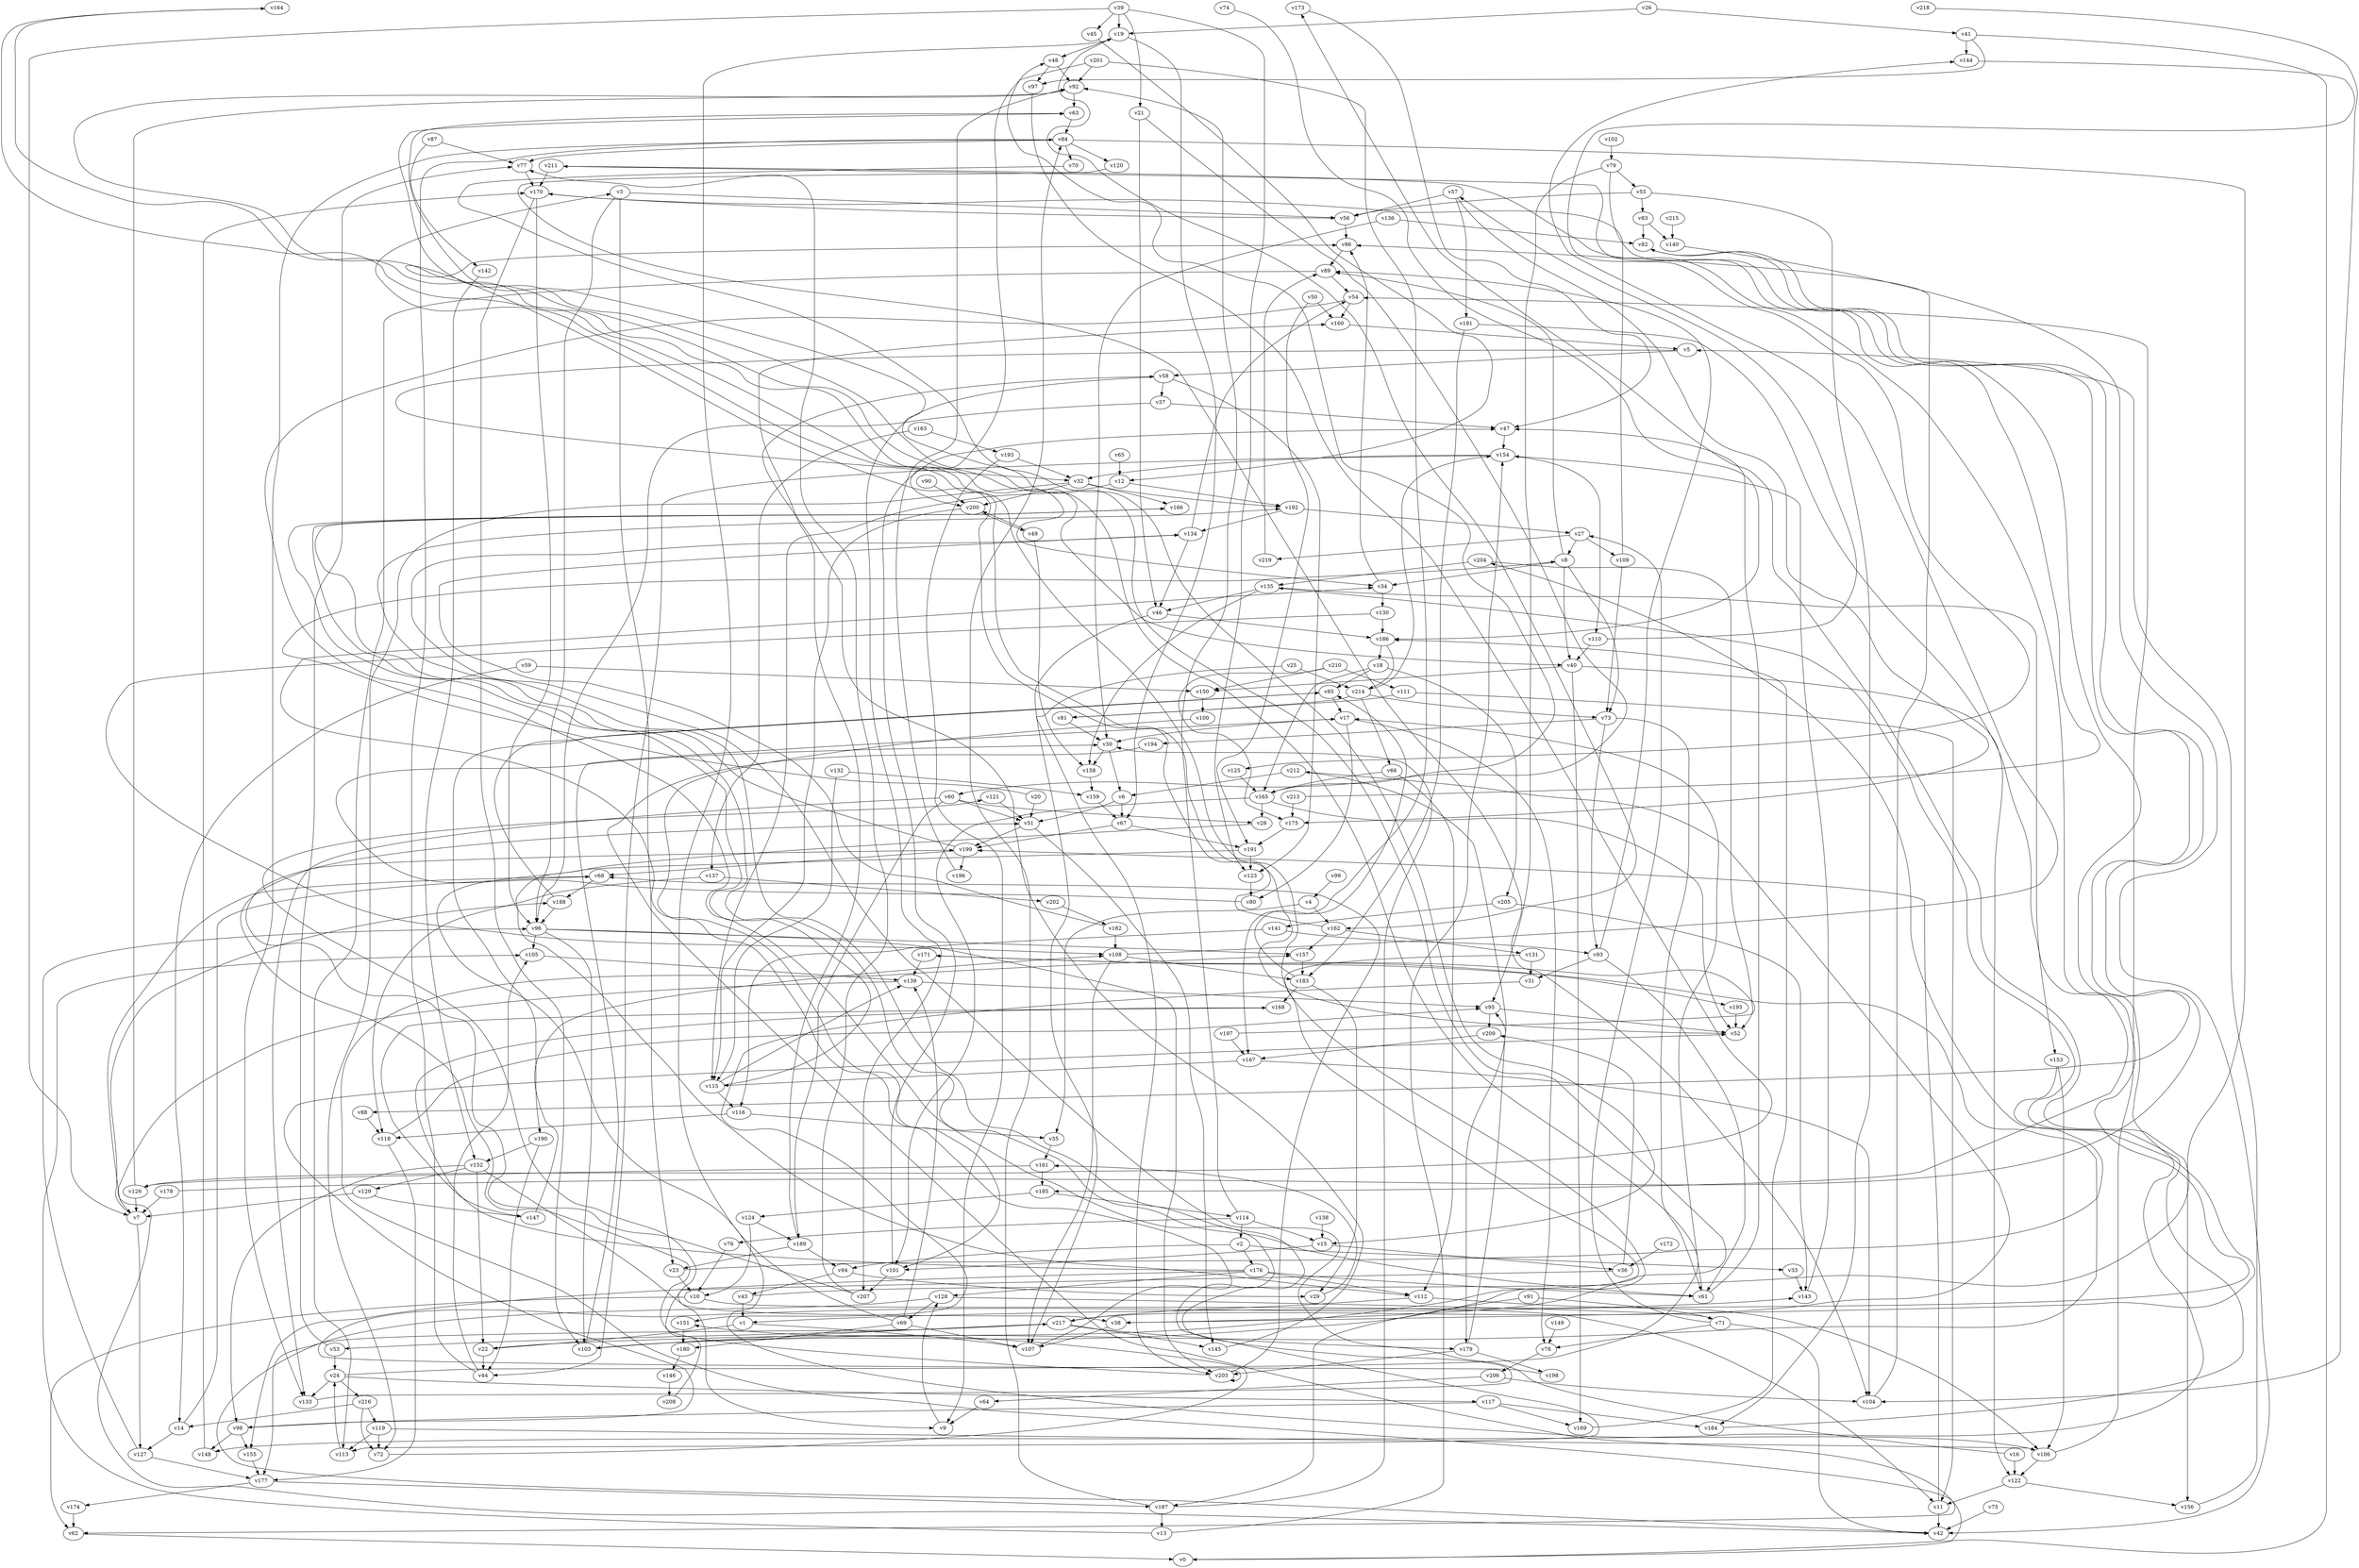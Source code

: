 // Benchmark game 328 - 220 vertices
// time_bound: 21
// targets: v145
digraph G {
    v0 [name="v0", player=1];
    v1 [name="v1", player=0];
    v2 [name="v2", player=0];
    v3 [name="v3", player=1];
    v4 [name="v4", player=0];
    v5 [name="v5", player=0];
    v6 [name="v6", player=1];
    v7 [name="v7", player=1];
    v8 [name="v8", player=0];
    v9 [name="v9", player=0];
    v10 [name="v10", player=1];
    v11 [name="v11", player=1];
    v12 [name="v12", player=0];
    v13 [name="v13", player=0];
    v14 [name="v14", player=0];
    v15 [name="v15", player=1];
    v16 [name="v16", player=0];
    v17 [name="v17", player=1];
    v18 [name="v18", player=1];
    v19 [name="v19", player=0];
    v20 [name="v20", player=1];
    v21 [name="v21", player=1];
    v22 [name="v22", player=1];
    v23 [name="v23", player=1];
    v24 [name="v24", player=1];
    v25 [name="v25", player=1];
    v26 [name="v26", player=1];
    v27 [name="v27", player=0];
    v28 [name="v28", player=0];
    v29 [name="v29", player=0];
    v30 [name="v30", player=1];
    v31 [name="v31", player=1];
    v32 [name="v32", player=1];
    v33 [name="v33", player=0];
    v34 [name="v34", player=1];
    v35 [name="v35", player=1];
    v36 [name="v36", player=0];
    v37 [name="v37", player=0];
    v38 [name="v38", player=0];
    v39 [name="v39", player=1];
    v40 [name="v40", player=1];
    v41 [name="v41", player=0];
    v42 [name="v42", player=0];
    v43 [name="v43", player=1];
    v44 [name="v44", player=0];
    v45 [name="v45", player=1];
    v46 [name="v46", player=1];
    v47 [name="v47", player=1];
    v48 [name="v48", player=0];
    v49 [name="v49", player=1];
    v50 [name="v50", player=0];
    v51 [name="v51", player=0];
    v52 [name="v52", player=0];
    v53 [name="v53", player=1];
    v54 [name="v54", player=0];
    v55 [name="v55", player=1];
    v56 [name="v56", player=0];
    v57 [name="v57", player=0];
    v58 [name="v58", player=0];
    v59 [name="v59", player=1];
    v60 [name="v60", player=0];
    v61 [name="v61", player=1];
    v62 [name="v62", player=0];
    v63 [name="v63", player=1];
    v64 [name="v64", player=1];
    v65 [name="v65", player=1];
    v66 [name="v66", player=0];
    v67 [name="v67", player=0];
    v68 [name="v68", player=1];
    v69 [name="v69", player=0];
    v70 [name="v70", player=1];
    v71 [name="v71", player=0];
    v72 [name="v72", player=1];
    v73 [name="v73", player=0];
    v74 [name="v74", player=1];
    v75 [name="v75", player=0];
    v76 [name="v76", player=1];
    v77 [name="v77", player=1];
    v78 [name="v78", player=0];
    v79 [name="v79", player=1];
    v80 [name="v80", player=0];
    v81 [name="v81", player=1];
    v82 [name="v82", player=0];
    v83 [name="v83", player=1];
    v84 [name="v84", player=1];
    v85 [name="v85", player=0];
    v86 [name="v86", player=1];
    v87 [name="v87", player=0];
    v88 [name="v88", player=0];
    v89 [name="v89", player=1];
    v90 [name="v90", player=0];
    v91 [name="v91", player=0];
    v92 [name="v92", player=0];
    v93 [name="v93", player=1];
    v94 [name="v94", player=1];
    v95 [name="v95", player=1];
    v96 [name="v96", player=0];
    v97 [name="v97", player=0];
    v98 [name="v98", player=1];
    v99 [name="v99", player=1];
    v100 [name="v100", player=1];
    v101 [name="v101", player=1];
    v102 [name="v102", player=1];
    v103 [name="v103", player=1];
    v104 [name="v104", player=1];
    v105 [name="v105", player=1];
    v106 [name="v106", player=0];
    v107 [name="v107", player=0];
    v108 [name="v108", player=1];
    v109 [name="v109", player=0];
    v110 [name="v110", player=0];
    v111 [name="v111", player=1];
    v112 [name="v112", player=1];
    v113 [name="v113", player=0];
    v114 [name="v114", player=1];
    v115 [name="v115", player=0];
    v116 [name="v116", player=0];
    v117 [name="v117", player=0];
    v118 [name="v118", player=0];
    v119 [name="v119", player=1];
    v120 [name="v120", player=0];
    v121 [name="v121", player=0];
    v122 [name="v122", player=0];
    v123 [name="v123", player=0];
    v124 [name="v124", player=0];
    v125 [name="v125", player=1];
    v126 [name="v126", player=0];
    v127 [name="v127", player=1];
    v128 [name="v128", player=1];
    v129 [name="v129", player=0];
    v130 [name="v130", player=1];
    v131 [name="v131", player=0];
    v132 [name="v132", player=0];
    v133 [name="v133", player=0];
    v134 [name="v134", player=0];
    v135 [name="v135", player=1];
    v136 [name="v136", player=1];
    v137 [name="v137", player=1];
    v138 [name="v138", player=1];
    v139 [name="v139", player=0];
    v140 [name="v140", player=1];
    v141 [name="v141", player=1];
    v142 [name="v142", player=1];
    v143 [name="v143", player=0];
    v144 [name="v144", player=0];
    v145 [name="v145", player=1, target=1];
    v146 [name="v146", player=1];
    v147 [name="v147", player=1];
    v148 [name="v148", player=1];
    v149 [name="v149", player=0];
    v150 [name="v150", player=0];
    v151 [name="v151", player=1];
    v152 [name="v152", player=0];
    v153 [name="v153", player=1];
    v154 [name="v154", player=1];
    v155 [name="v155", player=0];
    v156 [name="v156", player=0];
    v157 [name="v157", player=0];
    v158 [name="v158", player=0];
    v159 [name="v159", player=1];
    v160 [name="v160", player=1];
    v161 [name="v161", player=1];
    v162 [name="v162", player=1];
    v163 [name="v163", player=1];
    v164 [name="v164", player=1];
    v165 [name="v165", player=1];
    v166 [name="v166", player=1];
    v167 [name="v167", player=0];
    v168 [name="v168", player=0];
    v169 [name="v169", player=0];
    v170 [name="v170", player=1];
    v171 [name="v171", player=1];
    v172 [name="v172", player=0];
    v173 [name="v173", player=0];
    v174 [name="v174", player=0];
    v175 [name="v175", player=0];
    v176 [name="v176", player=0];
    v177 [name="v177", player=0];
    v178 [name="v178", player=0];
    v179 [name="v179", player=0];
    v180 [name="v180", player=0];
    v181 [name="v181", player=1];
    v182 [name="v182", player=1];
    v183 [name="v183", player=1];
    v184 [name="v184", player=1];
    v185 [name="v185", player=1];
    v186 [name="v186", player=1];
    v187 [name="v187", player=0];
    v188 [name="v188", player=1];
    v189 [name="v189", player=1];
    v190 [name="v190", player=1];
    v191 [name="v191", player=1];
    v192 [name="v192", player=1];
    v193 [name="v193", player=1];
    v194 [name="v194", player=0];
    v195 [name="v195", player=0];
    v196 [name="v196", player=0];
    v197 [name="v197", player=1];
    v198 [name="v198", player=0];
    v199 [name="v199", player=0];
    v200 [name="v200", player=0];
    v201 [name="v201", player=0];
    v202 [name="v202", player=1];
    v203 [name="v203", player=1];
    v204 [name="v204", player=1];
    v205 [name="v205", player=1];
    v206 [name="v206", player=1];
    v207 [name="v207", player=0];
    v208 [name="v208", player=1];
    v209 [name="v209", player=0];
    v210 [name="v210", player=0];
    v211 [name="v211", player=1];
    v212 [name="v212", player=1];
    v213 [name="v213", player=0];
    v214 [name="v214", player=1];
    v215 [name="v215", player=0];
    v216 [name="v216", player=1];
    v217 [name="v217", player=1];
    v218 [name="v218", player=0];
    v219 [name="v219", player=0];

    v0 -> v157 [constraint="t mod 4 == 2"];
    v1 -> v22;
    v2 -> v94;
    v3 -> v56;
    v4 -> v162;
    v5 -> v32 [constraint="t < 15"];
    v6 -> v51;
    v7 -> v188 [constraint="t mod 4 == 1"];
    v8 -> v34;
    v9 -> v128;
    v10 -> v62;
    v11 -> v199;
    v12 -> v115;
    v13 -> v105;
    v14 -> v68;
    v15 -> v36;
    v16 -> v134 [constraint="t < 7"];
    v17 -> v30;
    v18 -> v205;
    v19 -> v162 [constraint="t < 6"];
    v20 -> v8 [constraint="t mod 5 == 0"];
    v21 -> v60 [constraint="t >= 5"];
    v22 -> v171 [constraint="t mod 4 == 2"];
    v23 -> v204 [constraint="t >= 2"];
    v24 -> v63 [constraint="t < 5"];
    v25 -> v203;
    v26 -> v19;
    v27 -> v219;
    v28 -> v112 [constraint="t mod 2 == 0"];
    v29 -> v161;
    v30 -> v158;
    v31 -> v151 [constraint="t mod 2 == 0"];
    v32 -> v192;
    v33 -> v143;
    v34 -> v86;
    v35 -> v161;
    v36 -> v38 [constraint="t >= 4"];
    v37 -> v96;
    v38 -> v63 [constraint="t < 5"];
    v39 -> v45;
    v40 -> v169;
    v41 -> v97 [constraint="t mod 5 == 1"];
    v42 -> v217 [constraint="t >= 5"];
    v43 -> v173 [constraint="t >= 4"];
    v44 -> v84;
    v45 -> v12 [constraint="t < 10"];
    v46 -> v186;
    v47 -> v154;
    v48 -> v97;
    v49 -> v158;
    v50 -> v160;
    v51 -> v199;
    v52 -> v3 [constraint="t mod 3 == 0"];
    v53 -> v77;
    v54 -> v113 [constraint="t mod 3 == 2"];
    v55 -> v184;
    v56 -> v86;
    v57 -> v175 [constraint="t mod 2 == 1"];
    v58 -> v207;
    v59 -> v14;
    v60 -> v133;
    v61 -> v17;
    v62 -> v0;
    v63 -> v84;
    v64 -> v9;
    v65 -> v12;
    v66 -> v112;
    v67 -> v191;
    v68 -> v42 [constraint="t >= 5"];
    v69 -> v107;
    v70 -> v15 [constraint="t mod 2 == 1"];
    v71 -> v42;
    v72 -> v151 [constraint="t >= 2"];
    v73 -> v93;
    v74 -> v186 [constraint="t < 9"];
    v75 -> v42;
    v76 -> v10;
    v77 -> v170;
    v78 -> v206;
    v79 -> v38 [constraint="t >= 1"];
    v80 -> v30 [constraint="t < 8"];
    v81 -> v30;
    v82 -> v88 [constraint="t mod 2 == 1"];
    v83 -> v140;
    v84 -> v70;
    v85 -> v17;
    v86 -> v89;
    v87 -> v142;
    v88 -> v118;
    v89 -> v113;
    v90 -> v200;
    v91 -> v71;
    v92 -> v40 [constraint="t >= 1"];
    v93 -> v89;
    v94 -> v29;
    v95 -> v52;
    v96 -> v103;
    v97 -> v126 [constraint="t < 15"];
    v98 -> v52 [constraint="t < 15"];
    v99 -> v4;
    v100 -> v101 [constraint="t < 12"];
    v101 -> v47;
    v102 -> v79;
    v103 -> v164 [constraint="t mod 2 == 0"];
    v104 -> v86;
    v105 -> v139;
    v106 -> v122;
    v107 -> v34 [constraint="t >= 4"];
    v108 -> v144 [constraint="t < 15"];
    v109 -> v170;
    v110 -> v57 [constraint="t >= 5"];
    v111 -> v11;
    v112 -> v106;
    v113 -> v24;
    v114 -> v92;
    v115 -> v166 [constraint="t >= 4"];
    v116 -> v35;
    v117 -> v98;
    v118 -> v177;
    v119 -> v106;
    v120 -> v104 [constraint="t mod 5 == 2"];
    v121 -> v51;
    v122 -> v11;
    v123 -> v80;
    v124 -> v10;
    v125 -> v165;
    v126 -> v92;
    v127 -> v177;
    v128 -> v69;
    v129 -> v147;
    v130 -> v108 [constraint="t < 7"];
    v131 -> v103 [constraint="t >= 2"];
    v132 -> v159;
    v133 -> v192 [constraint="t >= 4"];
    v134 -> v46;
    v135 -> v153;
    v136 -> v30;
    v137 -> v202;
    v138 -> v15;
    v139 -> v95;
    v140 -> v42 [constraint="t < 13"];
    v141 -> v93;
    v142 -> v152;
    v143 -> v154;
    v144 -> v125 [constraint="t >= 1"];
    v145 -> v58 [constraint="t < 6"];
    v146 -> v208;
    v147 -> v108 [constraint="t >= 5"];
    v148 -> v170;
    v149 -> v78;
    v150 -> v100;
    v151 -> v180;
    v152 -> v129;
    v153 -> v148 [constraint="t < 9"];
    v154 -> v110;
    v155 -> v177;
    v156 -> v5;
    v157 -> v183;
    v158 -> v159;
    v159 -> v67;
    v160 -> v5;
    v161 -> v185;
    v162 -> v86 [constraint="t mod 3 == 2"];
    v163 -> v137;
    v164 -> v34 [constraint="t >= 5"];
    v165 -> v48 [constraint="t >= 3"];
    v166 -> v61 [constraint="t < 12"];
    v167 -> v115;
    v168 -> v147 [constraint="t >= 1"];
    v169 -> v186;
    v170 -> v103;
    v171 -> v195 [constraint="t mod 3 == 1"];
    v172 -> v36;
    v173 -> v47 [constraint="t < 8"];
    v174 -> v62;
    v175 -> v191;
    v176 -> v168 [constraint="t >= 5"];
    v177 -> v174;
    v178 -> v82 [constraint="t >= 5"];
    v179 -> v198;
    v180 -> v146;
    v181 -> v185 [constraint="t >= 4"];
    v182 -> v134 [constraint="t mod 2 == 1"];
    v183 -> v85;
    v184 -> v135 [constraint="t mod 5 == 3"];
    v185 -> v124;
    v186 -> v18;
    v187 -> v84;
    v188 -> v85 [constraint="t < 6"];
    v189 -> v23;
    v190 -> v152;
    v191 -> v106 [constraint="t mod 4 == 1"];
    v192 -> v27;
    v193 -> v32;
    v194 -> v62 [constraint="t mod 5 == 1"];
    v195 -> v52;
    v196 -> v92;
    v197 -> v171 [constraint="t < 5"];
    v198 -> v143 [constraint="t mod 3 == 0"];
    v199 -> v166 [constraint="t mod 2 == 1"];
    v200 -> v49;
    v201 -> v200;
    v202 -> v182;
    v203 -> v199 [constraint="t mod 4 == 2"];
    v204 -> v52;
    v205 -> v143;
    v206 -> v64;
    v207 -> v51 [constraint="t < 7"];
    v208 -> v121 [constraint="t mod 5 == 4"];
    v209 -> v167;
    v210 -> v175 [constraint="t < 9"];
    v211 -> v1 [constraint="t >= 4"];
    v212 -> v6;
    v213 -> v211 [constraint="t < 9"];
    v214 -> v81;
    v215 -> v140;
    v216 -> v72;
    v217 -> v212 [constraint="t < 8"];
    v218 -> v104 [constraint="t mod 5 == 2"];
    v219 -> v89;
    v41 -> v0;
    v40 -> v122;
    v98 -> v155;
    v132 -> v115;
    v165 -> v52;
    v119 -> v72;
    v188 -> v96;
    v79 -> v55;
    v201 -> v167;
    v50 -> v191;
    v171 -> v139;
    v96 -> v203;
    v19 -> v67;
    v34 -> v130;
    v92 -> v63;
    v189 -> v94;
    v131 -> v31;
    v183 -> v168;
    v187 -> v13;
    v128 -> v71;
    v32 -> v72;
    v18 -> v85;
    v201 -> v92;
    v15 -> v101;
    v127 -> v96;
    v193 -> v9;
    v17 -> v80;
    v36 -> v209;
    v84 -> v156;
    v214 -> v73;
    v19 -> v48;
    v179 -> v203;
    v60 -> v51;
    v48 -> v92;
    v162 -> v131;
    v25 -> v214;
    v8 -> v73;
    v96 -> v105;
    v115 -> v116;
    v101 -> v207;
    v213 -> v175;
    v98 -> v148;
    v117 -> v169;
    v27 -> v8;
    v185 -> v114;
    v135 -> v158;
    v85 -> v190;
    v41 -> v144;
    v190 -> v44;
    v211 -> v170;
    v106 -> v54;
    v217 -> v53;
    v95 -> v209;
    v152 -> v22;
    v32 -> v166;
    v68 -> v188;
    v178 -> v7;
    v4 -> v35;
    v114 -> v2;
    v199 -> v68;
    v154 -> v44;
    v129 -> v7;
    v38 -> v107;
    v112 -> v217;
    v30 -> v6;
    v46 -> v107;
    v136 -> v82;
    v58 -> v37;
    v103 -> v17;
    v59 -> v150;
    v191 -> v123;
    v11 -> v42;
    v124 -> v189;
    v187 -> v30;
    v24 -> v117;
    v139 -> v7;
    v66 -> v165;
    v2 -> v176;
    v10 -> v11;
    v54 -> v160;
    v71 -> v78;
    v84 -> v133;
    v204 -> v135;
    v5 -> v58;
    v39 -> v21;
    v137 -> v118;
    v163 -> v193;
    v170 -> v96;
    v67 -> v199;
    v24 -> v216;
    v179 -> v95;
    v214 -> v66;
    v71 -> v27;
    v217 -> v145;
    v203 -> v203;
    v6 -> v67;
    v84 -> v120;
    v177 -> v187;
    v60 -> v28;
    v141 -> v116;
    v93 -> v61;
    v182 -> v108;
    v69 -> v19;
    v84 -> v77;
    v109 -> v73;
    v122 -> v156;
    v18 -> v165;
    v37 -> v47;
    v176 -> v128;
    v7 -> v127;
    v117 -> v184;
    v8 -> v40;
    v152 -> v98;
    v60 -> v189;
    v2 -> v33;
    v8 -> v89;
    v16 -> v122;
    v93 -> v31;
    v130 -> v186;
    v162 -> v157;
    v111 -> v81;
    v58 -> v123;
    v24 -> v133;
    v110 -> v40;
    v32 -> v200;
    v135 -> v46;
    v40 -> v150;
    v69 -> v180;
    v200 -> v115;
    v12 -> v192;
    v186 -> v214;
    v217 -> v179;
    v43 -> v1;
    v91 -> v187;
    v118 -> v95;
    v216 -> v14;
    v55 -> v56;
    v83 -> v82;
    v167 -> v104;
    v206 -> v104;
    v207 -> v77;
    v94 -> v43;
    v217 -> v103;
    v126 -> v7;
    v73 -> v61;
    v108 -> v107;
    v128 -> v177;
    v89 -> v54;
    v189 -> v160;
    v87 -> v77;
    v79 -> v95;
    v23 -> v10;
    v203 -> v68;
    v199 -> v196;
    v197 -> v167;
    v176 -> v155;
    v192 -> v134;
    v27 -> v109;
    v134 -> v54;
    v44 -> v105;
    v39 -> v123;
    v183 -> v29;
    v212 -> v179;
    v22 -> v44;
    v216 -> v119;
    v55 -> v83;
    v152 -> v9;
    v1 -> v107;
    v57 -> v181;
    v3 -> v96;
    v21 -> v46;
    v116 -> v118;
    v114 -> v15;
    v154 -> v32;
    v114 -> v76;
    v61 -> v47;
    v115 -> v139;
    v176 -> v112;
    v3 -> v23;
    v165 -> v101;
    v57 -> v56;
    v73 -> v194;
    v214 -> v154;
    v170 -> v56;
    v14 -> v127;
    v53 -> v24;
    v13 -> v154;
    v181 -> v183;
    v26 -> v41;
    v153 -> v106;
    v39 -> v7;
    v108 -> v183;
    v20 -> v51;
    v165 -> v28;
    v205 -> v141;
    v210 -> v111;
    v161 -> v126;
    v176 -> v61;
    v119 -> v113;
    v51 -> v145;
    v96 -> v157;
    v17 -> v78;
    v49 -> v200;
    v69 -> v139;
    v39 -> v19;
    v210 -> v150;
}
